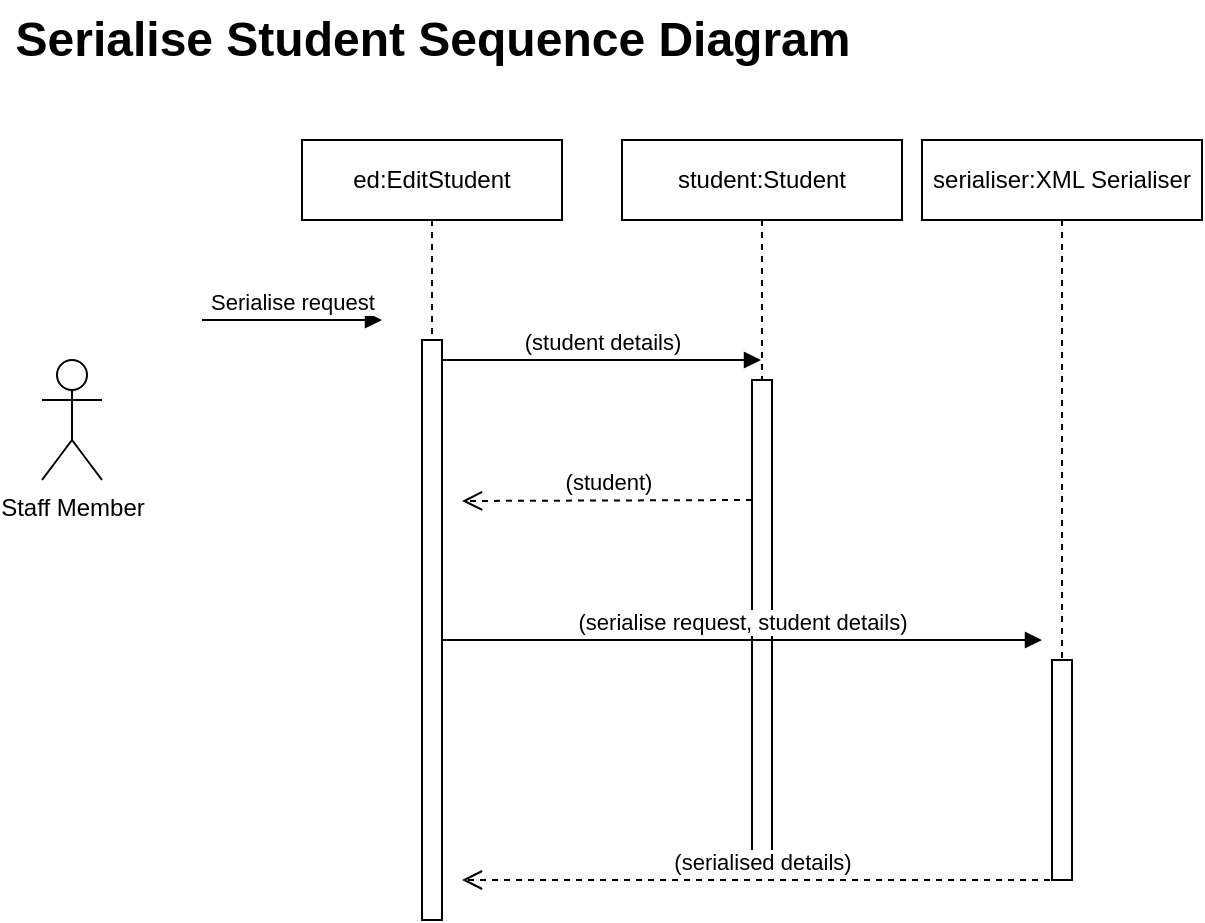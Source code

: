 <mxfile type="device" version="10.8.0"><diagram id="I4i-vx071S_DYLOczSdG" name="Page-1"><mxGraphModel grid="1" shadow="0" math="0" pageHeight="1169" pageWidth="827" pageScale="1" page="1" fold="1" arrows="1" connect="1" tooltips="1" guides="1" gridSize="10" dy="578" dx="1010"><root><mxCell id="0"/><mxCell id="1" parent="0"/><mxCell id="co3XV_CBEeV6lcW_onJb-4" value="Staff Member&lt;br&gt;" parent="1" vertex="1" style="shape=umlActor;verticalLabelPosition=bottom;labelBackgroundColor=#ffffff;verticalAlign=top;html=1;outlineConnect=0;"><mxGeometry as="geometry" height="60" width="30" y="210" x="30"/></mxCell><mxCell id="co3XV_CBEeV6lcW_onJb-7" value="ed:EditStudent&lt;br&gt;" parent="1" vertex="1" style="shape=umlLifeline;perimeter=lifelinePerimeter;whiteSpace=wrap;html=1;container=1;collapsible=0;recursiveResize=0;outlineConnect=0;"><mxGeometry as="geometry" height="390" width="130" y="100" x="160"/></mxCell><mxCell id="co3XV_CBEeV6lcW_onJb-8" value="" parent="co3XV_CBEeV6lcW_onJb-7" vertex="1" style="html=1;points=[];perimeter=orthogonalPerimeter;"><mxGeometry as="geometry" height="290" width="10" y="100" x="60"/></mxCell><mxCell id="co3XV_CBEeV6lcW_onJb-9" value="Serialise Student Sequence Diagram&lt;br&gt;" parent="1" vertex="1" style="text;strokeColor=none;fillColor=none;html=1;fontSize=24;fontStyle=1;verticalAlign=middle;align=center;"><mxGeometry as="geometry" height="40" width="100" y="30" x="175"/></mxCell><mxCell id="co3XV_CBEeV6lcW_onJb-10" value="student:Student&lt;br&gt;" parent="1" vertex="1" style="shape=umlLifeline;perimeter=lifelinePerimeter;whiteSpace=wrap;html=1;container=1;collapsible=0;recursiveResize=0;outlineConnect=0;"><mxGeometry as="geometry" height="360" width="140" y="100" x="320"/></mxCell><mxCell id="co3XV_CBEeV6lcW_onJb-11" value="" parent="co3XV_CBEeV6lcW_onJb-10" vertex="1" style="html=1;points=[];perimeter=orthogonalPerimeter;"><mxGeometry as="geometry" height="240" width="10" y="120" x="65"/></mxCell><mxCell id="co3XV_CBEeV6lcW_onJb-15" value="(student)&lt;br&gt;" parent="1" style="html=1;verticalAlign=bottom;endArrow=open;dashed=1;endSize=8;" edge="1"><mxGeometry as="geometry" relative="1"><mxPoint as="sourcePoint" y="280" x="385"/><mxPoint as="targetPoint" y="280.5" x="240"/></mxGeometry></mxCell><mxCell id="co3XV_CBEeV6lcW_onJb-16" value="Serialise request&lt;br&gt;" parent="1" style="html=1;verticalAlign=bottom;endArrow=block;" edge="1"><mxGeometry as="geometry" width="80" relative="1"><mxPoint as="sourcePoint" y="190" x="110"/><mxPoint as="targetPoint" y="190" x="200"/></mxGeometry></mxCell><mxCell id="co3XV_CBEeV6lcW_onJb-24" value="(student details)&lt;br&gt;" parent="1" style="html=1;verticalAlign=bottom;endArrow=block;" edge="1" target="co3XV_CBEeV6lcW_onJb-10"><mxGeometry as="geometry" width="80" relative="1"><mxPoint as="sourcePoint" y="210" x="230"/><mxPoint as="targetPoint" y="250" x="300"/><Array as="points"><mxPoint y="210" x="360"/></Array></mxGeometry></mxCell><mxCell id="co3XV_CBEeV6lcW_onJb-28" value="serialiser:XML Serialiser&lt;br&gt;" parent="1" vertex="1" style="shape=umlLifeline;perimeter=lifelinePerimeter;whiteSpace=wrap;html=1;container=1;collapsible=0;recursiveResize=0;outlineConnect=0;"><mxGeometry as="geometry" height="370" width="140" y="100" x="470"/></mxCell><mxCell id="co3XV_CBEeV6lcW_onJb-29" value="" parent="co3XV_CBEeV6lcW_onJb-28" vertex="1" style="html=1;points=[];perimeter=orthogonalPerimeter;"><mxGeometry as="geometry" height="110" width="10" y="260" x="65"/></mxCell><mxCell id="co3XV_CBEeV6lcW_onJb-33" value="(serialised details)&lt;br&gt;" parent="1" style="html=1;verticalAlign=bottom;endArrow=open;dashed=1;endSize=8;" edge="1"><mxGeometry as="geometry" relative="1"><mxPoint as="sourcePoint" y="470" x="540"/><mxPoint as="targetPoint" y="470" x="240"/></mxGeometry></mxCell><mxCell id="co3XV_CBEeV6lcW_onJb-30" value="(serialise request, student details)&lt;br&gt;" parent="1" style="html=1;verticalAlign=bottom;endArrow=block;" edge="1"><mxGeometry as="geometry" width="80" relative="1"><mxPoint as="sourcePoint" y="350" x="230"/><mxPoint as="targetPoint" y="350" x="530"/></mxGeometry></mxCell></root></mxGraphModel></diagram></mxfile>